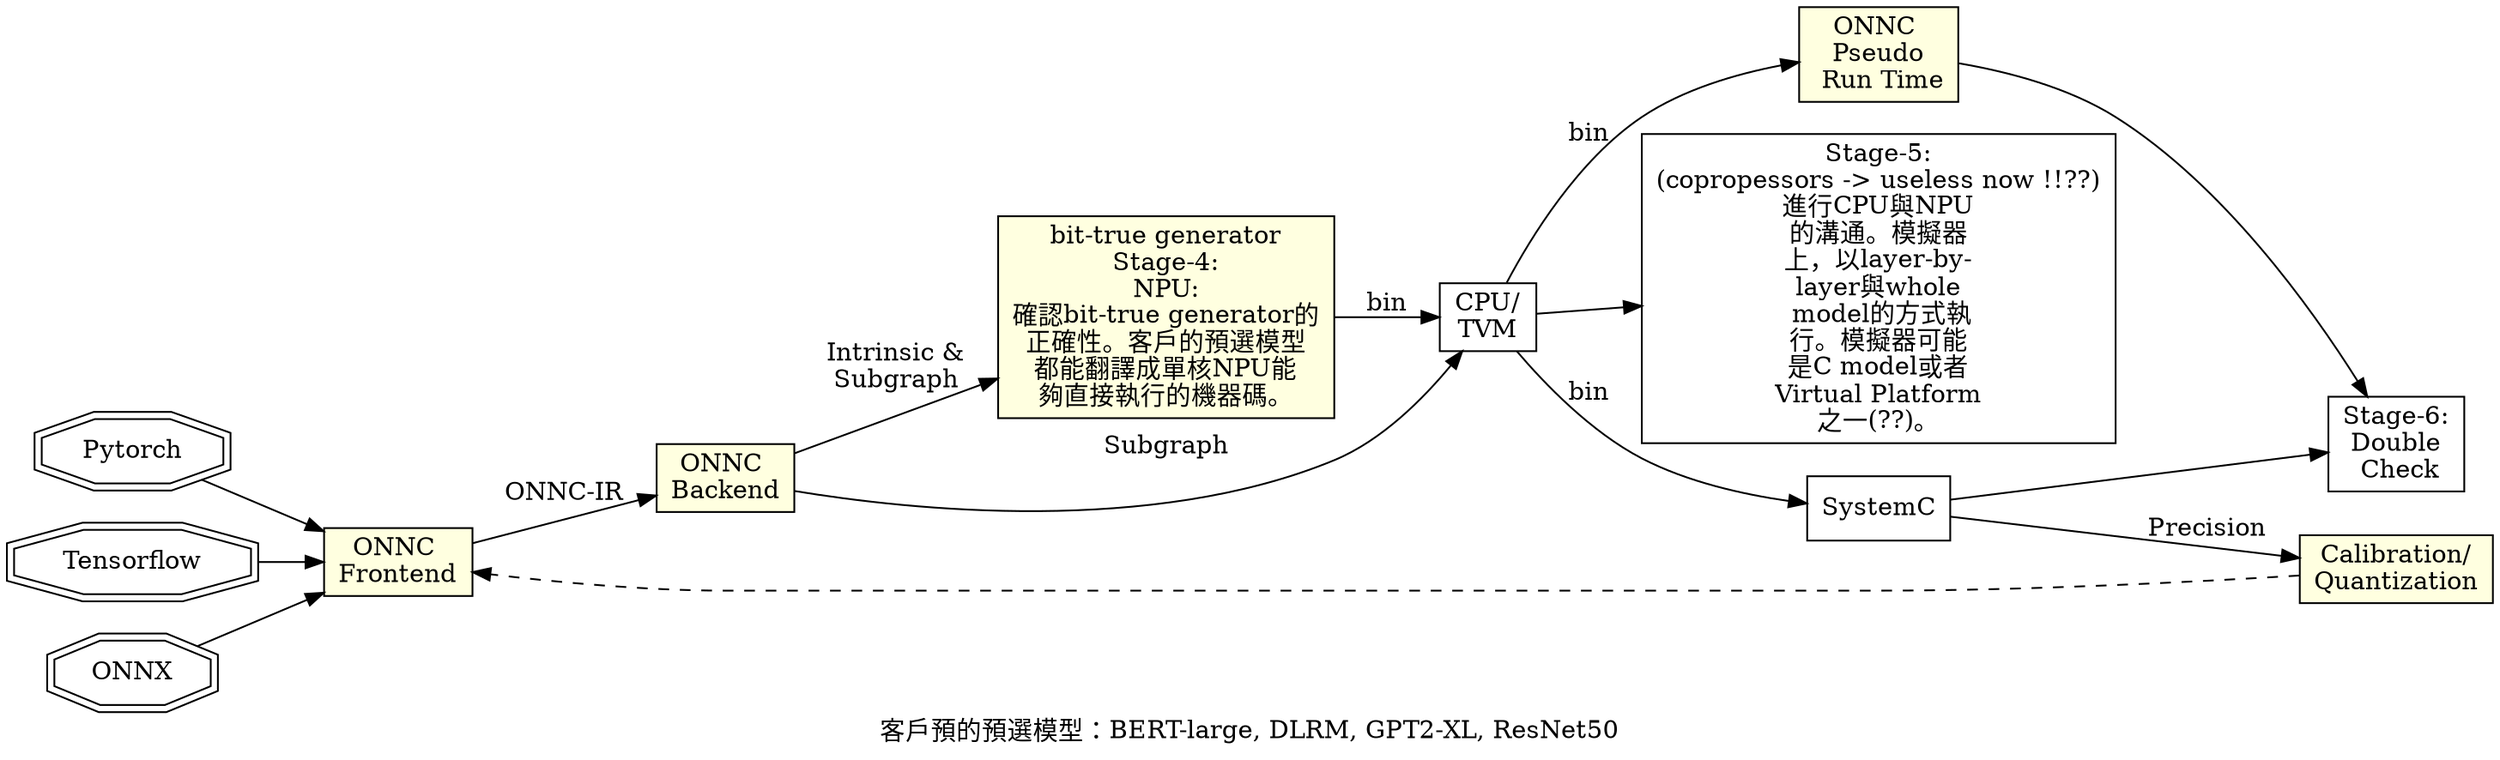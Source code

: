 // dot -Tpng sow-coprocessor.gv -o sow-coprocessor.png
digraph G {

  rankdir=LR;

  label="客戶預的預選模型：BERT-large, DLRM, GPT2-XL, ResNet50";

  node [shape=doubleoctagon]; Pytorch,Tensorflow,ONNX;

  node [shape=box,style=filled,fillcolor=lightyellow]; 
    ONNC_FE [label="ONNC \nFrontend"]; ONNC_BE [label="ONNC \nBackend"];
    Calibration [label="Calibration/\nQuantization"];
    NPU [label="bit-true generator\nStage-4:\nNPU:\n確認bit-true generator的\n正確性。客戶的預選模型\n都能翻譯成單核NPU能\n夠直接執行的機器碼。"]; 
    PseudoRunTime [label="ONNC \nPseudo\n Run Time"];

  node [shape=box,style=filled,fillcolor=white];
    S5 [label="Stage-5:\n(copropessors -> useless now !!??)\n進行CPU與NPU\n的溝通。模擬器\n上，以layer-by-\nlayer與whole\n model的方式執\n行。模擬器可能\n是C model或者\nVirtual Platform\n之一(??)。"];
    //S5 [label="Stage-5:確認ONNC編譯器的正確性。\n客戶的預選模型都能翻譯成\nCPU與NPU能夠直接執行的library call，\n並且透過簡單的方式進行CPU與NPU的溝通。\n驗收方式是在能夠執行的模擬器上，\n以layer-by-layer與whole model的方式執行。\n模擬器可能是C model或者Virtual Platform之一。"];
    Check [label="Stage-6:\nDouble\n Check"]; Simulator [label="SystemC"];

  Pytorch -> ONNC_FE;
  Tensorflow -> ONNC_FE;
  ONNX -> ONNC_FE;
  ONNC_FE -> ONNC_BE [label="ONNC-IR"]; // stage 2
  ONNC_BE -> "CPU/\nTVM" [label="Subgraph"]; // stage 2

  ONNC_BE -> NPU [label="Intrinsic &\nSubgraph"]; // stage 4

  NPU -> "CPU/\nTVM" [label="bin"]; // stage 4

  "CPU/\nTVM" -> Simulator [label="bin"]; // stage 4
  "CPU/\nTVM" -> PseudoRunTime [label="bin"]; // stage 4

  Simulator -> Check; // stage 6
  PseudoRunTime -> Check; // stage 6

  "CPU/\nTVM" -> S5;

  Simulator -> Calibration [label="Precision"]; // stage 7

  Calibration -> ONNC_FE [style=dashed];
}
